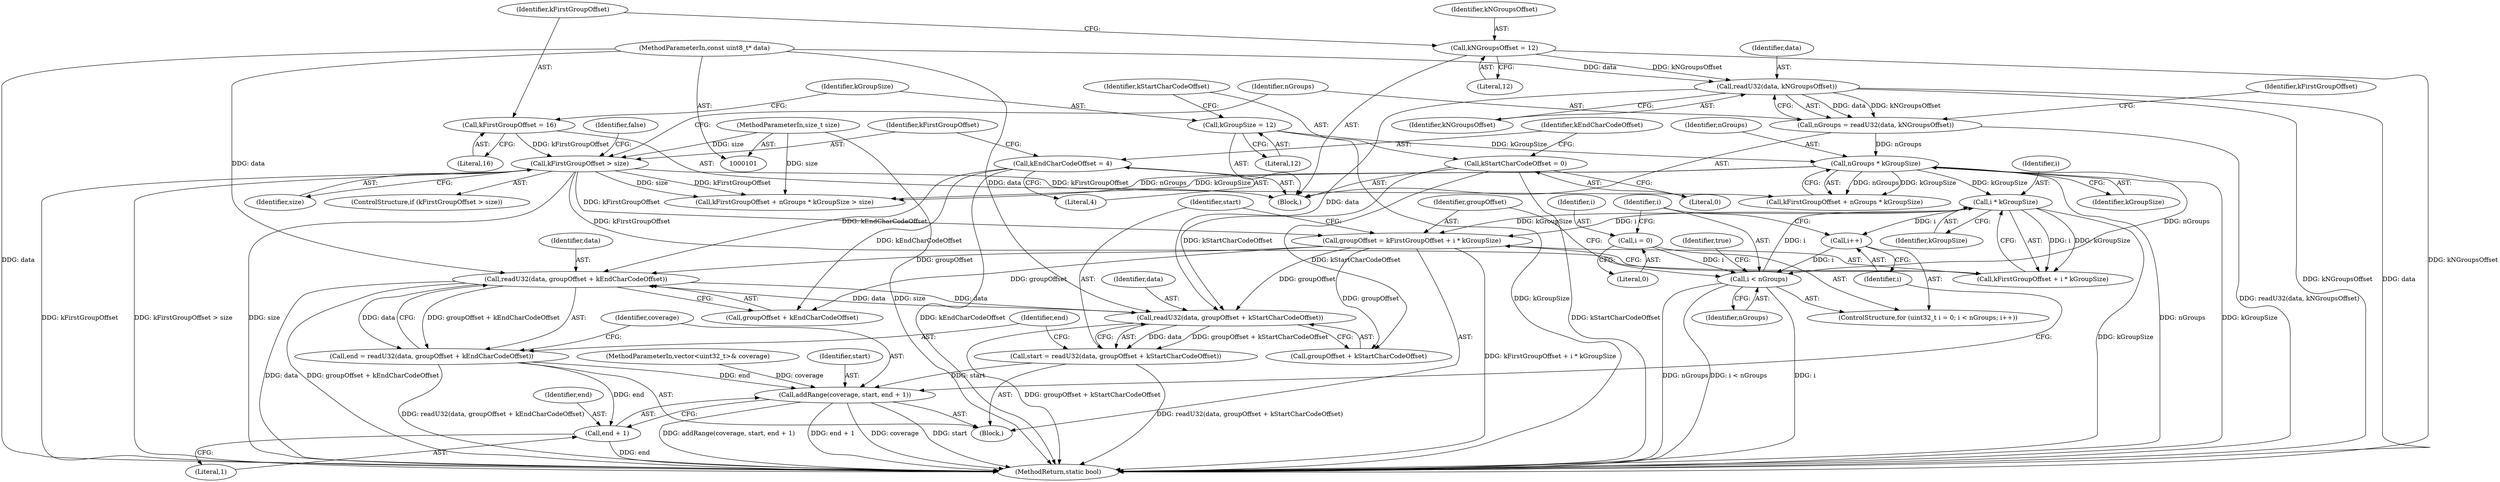 digraph "1_Android_ed4c8d79153baab7f26562afb8930652dfbf853b@API" {
"1000180" [label="(Call,readU32(data, groupOffset + kEndCharCodeOffset))"];
"1000172" [label="(Call,readU32(data, groupOffset + kStartCharCodeOffset))"];
"1000180" [label="(Call,readU32(data, groupOffset + kEndCharCodeOffset))"];
"1000103" [label="(MethodParameterIn,const uint8_t* data)"];
"1000162" [label="(Call,groupOffset = kFirstGroupOffset + i * kGroupSize)"];
"1000127" [label="(Call,kFirstGroupOffset > size)"];
"1000111" [label="(Call,kFirstGroupOffset = 16)"];
"1000104" [label="(MethodParameterIn,size_t size)"];
"1000166" [label="(Call,i * kGroupSize)"];
"1000155" [label="(Call,i < nGroups)"];
"1000158" [label="(Call,i++)"];
"1000152" [label="(Call,i = 0)"];
"1000143" [label="(Call,nGroups * kGroupSize)"];
"1000134" [label="(Call,nGroups = readU32(data, kNGroupsOffset))"];
"1000136" [label="(Call,readU32(data, kNGroupsOffset))"];
"1000107" [label="(Call,kNGroupsOffset = 12)"];
"1000115" [label="(Call,kGroupSize = 12)"];
"1000123" [label="(Call,kEndCharCodeOffset = 4)"];
"1000119" [label="(Call,kStartCharCodeOffset = 0)"];
"1000170" [label="(Call,start = readU32(data, groupOffset + kStartCharCodeOffset))"];
"1000185" [label="(Call,addRange(coverage, start, end + 1))"];
"1000178" [label="(Call,end = readU32(data, groupOffset + kEndCharCodeOffset))"];
"1000188" [label="(Call,end + 1)"];
"1000108" [label="(Identifier,kNGroupsOffset)"];
"1000116" [label="(Identifier,kGroupSize)"];
"1000189" [label="(Identifier,end)"];
"1000142" [label="(Identifier,kFirstGroupOffset)"];
"1000109" [label="(Literal,12)"];
"1000111" [label="(Call,kFirstGroupOffset = 16)"];
"1000117" [label="(Literal,12)"];
"1000125" [label="(Literal,4)"];
"1000138" [label="(Identifier,kNGroupsOffset)"];
"1000102" [label="(MethodParameterIn,vector<uint32_t>& coverage)"];
"1000170" [label="(Call,start = readU32(data, groupOffset + kStartCharCodeOffset))"];
"1000182" [label="(Call,groupOffset + kEndCharCodeOffset)"];
"1000163" [label="(Identifier,groupOffset)"];
"1000145" [label="(Identifier,kGroupSize)"];
"1000179" [label="(Identifier,end)"];
"1000157" [label="(Identifier,nGroups)"];
"1000136" [label="(Call,readU32(data, kNGroupsOffset))"];
"1000167" [label="(Identifier,i)"];
"1000120" [label="(Identifier,kStartCharCodeOffset)"];
"1000115" [label="(Call,kGroupSize = 12)"];
"1000180" [label="(Call,readU32(data, groupOffset + kEndCharCodeOffset))"];
"1000144" [label="(Identifier,nGroups)"];
"1000166" [label="(Call,i * kGroupSize)"];
"1000127" [label="(Call,kFirstGroupOffset > size)"];
"1000174" [label="(Call,groupOffset + kStartCharCodeOffset)"];
"1000119" [label="(Call,kStartCharCodeOffset = 0)"];
"1000124" [label="(Identifier,kEndCharCodeOffset)"];
"1000178" [label="(Call,end = readU32(data, groupOffset + kEndCharCodeOffset))"];
"1000141" [label="(Call,kFirstGroupOffset + nGroups * kGroupSize)"];
"1000113" [label="(Literal,16)"];
"1000193" [label="(MethodReturn,static bool)"];
"1000135" [label="(Identifier,nGroups)"];
"1000173" [label="(Identifier,data)"];
"1000123" [label="(Call,kEndCharCodeOffset = 4)"];
"1000129" [label="(Identifier,size)"];
"1000190" [label="(Literal,1)"];
"1000186" [label="(Identifier,coverage)"];
"1000137" [label="(Identifier,data)"];
"1000168" [label="(Identifier,kGroupSize)"];
"1000156" [label="(Identifier,i)"];
"1000150" [label="(ControlStructure,for (uint32_t i = 0; i < nGroups; i++))"];
"1000152" [label="(Call,i = 0)"];
"1000187" [label="(Identifier,start)"];
"1000112" [label="(Identifier,kFirstGroupOffset)"];
"1000159" [label="(Identifier,i)"];
"1000128" [label="(Identifier,kFirstGroupOffset)"];
"1000172" [label="(Call,readU32(data, groupOffset + kStartCharCodeOffset))"];
"1000192" [label="(Identifier,true)"];
"1000158" [label="(Call,i++)"];
"1000107" [label="(Call,kNGroupsOffset = 12)"];
"1000185" [label="(Call,addRange(coverage, start, end + 1))"];
"1000181" [label="(Identifier,data)"];
"1000134" [label="(Call,nGroups = readU32(data, kNGroupsOffset))"];
"1000155" [label="(Call,i < nGroups)"];
"1000171" [label="(Identifier,start)"];
"1000121" [label="(Literal,0)"];
"1000164" [label="(Call,kFirstGroupOffset + i * kGroupSize)"];
"1000103" [label="(MethodParameterIn,const uint8_t* data)"];
"1000162" [label="(Call,groupOffset = kFirstGroupOffset + i * kGroupSize)"];
"1000160" [label="(Block,)"];
"1000143" [label="(Call,nGroups * kGroupSize)"];
"1000154" [label="(Literal,0)"];
"1000126" [label="(ControlStructure,if (kFirstGroupOffset > size))"];
"1000104" [label="(MethodParameterIn,size_t size)"];
"1000132" [label="(Identifier,false)"];
"1000153" [label="(Identifier,i)"];
"1000105" [label="(Block,)"];
"1000140" [label="(Call,kFirstGroupOffset + nGroups * kGroupSize > size)"];
"1000188" [label="(Call,end + 1)"];
"1000180" -> "1000178"  [label="AST: "];
"1000180" -> "1000182"  [label="CFG: "];
"1000181" -> "1000180"  [label="AST: "];
"1000182" -> "1000180"  [label="AST: "];
"1000178" -> "1000180"  [label="CFG: "];
"1000180" -> "1000193"  [label="DDG: data"];
"1000180" -> "1000193"  [label="DDG: groupOffset + kEndCharCodeOffset"];
"1000180" -> "1000172"  [label="DDG: data"];
"1000180" -> "1000178"  [label="DDG: data"];
"1000180" -> "1000178"  [label="DDG: groupOffset + kEndCharCodeOffset"];
"1000172" -> "1000180"  [label="DDG: data"];
"1000103" -> "1000180"  [label="DDG: data"];
"1000162" -> "1000180"  [label="DDG: groupOffset"];
"1000123" -> "1000180"  [label="DDG: kEndCharCodeOffset"];
"1000172" -> "1000170"  [label="AST: "];
"1000172" -> "1000174"  [label="CFG: "];
"1000173" -> "1000172"  [label="AST: "];
"1000174" -> "1000172"  [label="AST: "];
"1000170" -> "1000172"  [label="CFG: "];
"1000172" -> "1000193"  [label="DDG: groupOffset + kStartCharCodeOffset"];
"1000172" -> "1000170"  [label="DDG: data"];
"1000172" -> "1000170"  [label="DDG: groupOffset + kStartCharCodeOffset"];
"1000136" -> "1000172"  [label="DDG: data"];
"1000103" -> "1000172"  [label="DDG: data"];
"1000162" -> "1000172"  [label="DDG: groupOffset"];
"1000119" -> "1000172"  [label="DDG: kStartCharCodeOffset"];
"1000103" -> "1000101"  [label="AST: "];
"1000103" -> "1000193"  [label="DDG: data"];
"1000103" -> "1000136"  [label="DDG: data"];
"1000162" -> "1000160"  [label="AST: "];
"1000162" -> "1000164"  [label="CFG: "];
"1000163" -> "1000162"  [label="AST: "];
"1000164" -> "1000162"  [label="AST: "];
"1000171" -> "1000162"  [label="CFG: "];
"1000162" -> "1000193"  [label="DDG: kFirstGroupOffset + i * kGroupSize"];
"1000127" -> "1000162"  [label="DDG: kFirstGroupOffset"];
"1000166" -> "1000162"  [label="DDG: i"];
"1000166" -> "1000162"  [label="DDG: kGroupSize"];
"1000162" -> "1000174"  [label="DDG: groupOffset"];
"1000162" -> "1000182"  [label="DDG: groupOffset"];
"1000127" -> "1000126"  [label="AST: "];
"1000127" -> "1000129"  [label="CFG: "];
"1000128" -> "1000127"  [label="AST: "];
"1000129" -> "1000127"  [label="AST: "];
"1000132" -> "1000127"  [label="CFG: "];
"1000135" -> "1000127"  [label="CFG: "];
"1000127" -> "1000193"  [label="DDG: kFirstGroupOffset > size"];
"1000127" -> "1000193"  [label="DDG: size"];
"1000127" -> "1000193"  [label="DDG: kFirstGroupOffset"];
"1000111" -> "1000127"  [label="DDG: kFirstGroupOffset"];
"1000104" -> "1000127"  [label="DDG: size"];
"1000127" -> "1000140"  [label="DDG: kFirstGroupOffset"];
"1000127" -> "1000140"  [label="DDG: size"];
"1000127" -> "1000141"  [label="DDG: kFirstGroupOffset"];
"1000127" -> "1000164"  [label="DDG: kFirstGroupOffset"];
"1000111" -> "1000105"  [label="AST: "];
"1000111" -> "1000113"  [label="CFG: "];
"1000112" -> "1000111"  [label="AST: "];
"1000113" -> "1000111"  [label="AST: "];
"1000116" -> "1000111"  [label="CFG: "];
"1000104" -> "1000101"  [label="AST: "];
"1000104" -> "1000193"  [label="DDG: size"];
"1000104" -> "1000140"  [label="DDG: size"];
"1000166" -> "1000164"  [label="AST: "];
"1000166" -> "1000168"  [label="CFG: "];
"1000167" -> "1000166"  [label="AST: "];
"1000168" -> "1000166"  [label="AST: "];
"1000164" -> "1000166"  [label="CFG: "];
"1000166" -> "1000193"  [label="DDG: kGroupSize"];
"1000166" -> "1000158"  [label="DDG: i"];
"1000166" -> "1000164"  [label="DDG: i"];
"1000166" -> "1000164"  [label="DDG: kGroupSize"];
"1000155" -> "1000166"  [label="DDG: i"];
"1000143" -> "1000166"  [label="DDG: kGroupSize"];
"1000155" -> "1000150"  [label="AST: "];
"1000155" -> "1000157"  [label="CFG: "];
"1000156" -> "1000155"  [label="AST: "];
"1000157" -> "1000155"  [label="AST: "];
"1000163" -> "1000155"  [label="CFG: "];
"1000192" -> "1000155"  [label="CFG: "];
"1000155" -> "1000193"  [label="DDG: nGroups"];
"1000155" -> "1000193"  [label="DDG: i < nGroups"];
"1000155" -> "1000193"  [label="DDG: i"];
"1000158" -> "1000155"  [label="DDG: i"];
"1000152" -> "1000155"  [label="DDG: i"];
"1000143" -> "1000155"  [label="DDG: nGroups"];
"1000158" -> "1000150"  [label="AST: "];
"1000158" -> "1000159"  [label="CFG: "];
"1000159" -> "1000158"  [label="AST: "];
"1000156" -> "1000158"  [label="CFG: "];
"1000152" -> "1000150"  [label="AST: "];
"1000152" -> "1000154"  [label="CFG: "];
"1000153" -> "1000152"  [label="AST: "];
"1000154" -> "1000152"  [label="AST: "];
"1000156" -> "1000152"  [label="CFG: "];
"1000143" -> "1000141"  [label="AST: "];
"1000143" -> "1000145"  [label="CFG: "];
"1000144" -> "1000143"  [label="AST: "];
"1000145" -> "1000143"  [label="AST: "];
"1000141" -> "1000143"  [label="CFG: "];
"1000143" -> "1000193"  [label="DDG: nGroups"];
"1000143" -> "1000193"  [label="DDG: kGroupSize"];
"1000143" -> "1000140"  [label="DDG: nGroups"];
"1000143" -> "1000140"  [label="DDG: kGroupSize"];
"1000143" -> "1000141"  [label="DDG: nGroups"];
"1000143" -> "1000141"  [label="DDG: kGroupSize"];
"1000134" -> "1000143"  [label="DDG: nGroups"];
"1000115" -> "1000143"  [label="DDG: kGroupSize"];
"1000134" -> "1000105"  [label="AST: "];
"1000134" -> "1000136"  [label="CFG: "];
"1000135" -> "1000134"  [label="AST: "];
"1000136" -> "1000134"  [label="AST: "];
"1000142" -> "1000134"  [label="CFG: "];
"1000134" -> "1000193"  [label="DDG: readU32(data, kNGroupsOffset)"];
"1000136" -> "1000134"  [label="DDG: data"];
"1000136" -> "1000134"  [label="DDG: kNGroupsOffset"];
"1000136" -> "1000138"  [label="CFG: "];
"1000137" -> "1000136"  [label="AST: "];
"1000138" -> "1000136"  [label="AST: "];
"1000136" -> "1000193"  [label="DDG: kNGroupsOffset"];
"1000136" -> "1000193"  [label="DDG: data"];
"1000107" -> "1000136"  [label="DDG: kNGroupsOffset"];
"1000107" -> "1000105"  [label="AST: "];
"1000107" -> "1000109"  [label="CFG: "];
"1000108" -> "1000107"  [label="AST: "];
"1000109" -> "1000107"  [label="AST: "];
"1000112" -> "1000107"  [label="CFG: "];
"1000107" -> "1000193"  [label="DDG: kNGroupsOffset"];
"1000115" -> "1000105"  [label="AST: "];
"1000115" -> "1000117"  [label="CFG: "];
"1000116" -> "1000115"  [label="AST: "];
"1000117" -> "1000115"  [label="AST: "];
"1000120" -> "1000115"  [label="CFG: "];
"1000115" -> "1000193"  [label="DDG: kGroupSize"];
"1000123" -> "1000105"  [label="AST: "];
"1000123" -> "1000125"  [label="CFG: "];
"1000124" -> "1000123"  [label="AST: "];
"1000125" -> "1000123"  [label="AST: "];
"1000128" -> "1000123"  [label="CFG: "];
"1000123" -> "1000193"  [label="DDG: kEndCharCodeOffset"];
"1000123" -> "1000182"  [label="DDG: kEndCharCodeOffset"];
"1000119" -> "1000105"  [label="AST: "];
"1000119" -> "1000121"  [label="CFG: "];
"1000120" -> "1000119"  [label="AST: "];
"1000121" -> "1000119"  [label="AST: "];
"1000124" -> "1000119"  [label="CFG: "];
"1000119" -> "1000193"  [label="DDG: kStartCharCodeOffset"];
"1000119" -> "1000174"  [label="DDG: kStartCharCodeOffset"];
"1000170" -> "1000160"  [label="AST: "];
"1000171" -> "1000170"  [label="AST: "];
"1000179" -> "1000170"  [label="CFG: "];
"1000170" -> "1000193"  [label="DDG: readU32(data, groupOffset + kStartCharCodeOffset)"];
"1000170" -> "1000185"  [label="DDG: start"];
"1000185" -> "1000160"  [label="AST: "];
"1000185" -> "1000188"  [label="CFG: "];
"1000186" -> "1000185"  [label="AST: "];
"1000187" -> "1000185"  [label="AST: "];
"1000188" -> "1000185"  [label="AST: "];
"1000159" -> "1000185"  [label="CFG: "];
"1000185" -> "1000193"  [label="DDG: addRange(coverage, start, end + 1)"];
"1000185" -> "1000193"  [label="DDG: end + 1"];
"1000185" -> "1000193"  [label="DDG: coverage"];
"1000185" -> "1000193"  [label="DDG: start"];
"1000102" -> "1000185"  [label="DDG: coverage"];
"1000178" -> "1000185"  [label="DDG: end"];
"1000178" -> "1000160"  [label="AST: "];
"1000179" -> "1000178"  [label="AST: "];
"1000186" -> "1000178"  [label="CFG: "];
"1000178" -> "1000193"  [label="DDG: readU32(data, groupOffset + kEndCharCodeOffset)"];
"1000178" -> "1000188"  [label="DDG: end"];
"1000188" -> "1000190"  [label="CFG: "];
"1000189" -> "1000188"  [label="AST: "];
"1000190" -> "1000188"  [label="AST: "];
"1000188" -> "1000193"  [label="DDG: end"];
}
